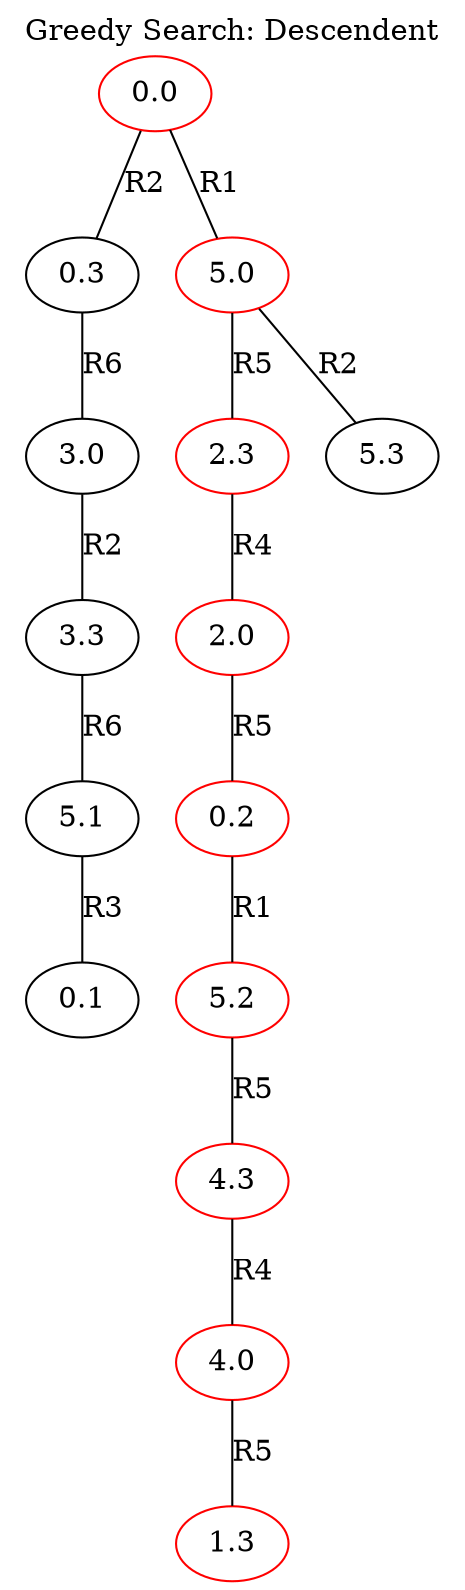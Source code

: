 strict graph G {
labelloc="t";
label="Greedy Search: Descendent";

0.0 -- 0.3[label= R2];
0.0 -- 5.0[label= R1];
5.0 -- 2.3[label= R5];
5.0 -- 5.3[label= R2];
2.3 -- 2.0[label= R4];
0.3 -- 3.0[label= R6];
3.0 -- 3.3[label= R2];
3.3 -- 5.1[label= R6];
5.1 -- 0.1[label= R3];
2.0 -- 0.2[label= R5];
0.2 -- 5.2[label= R1];
5.2 -- 4.3[label= R5];
4.3 -- 4.0[label= R4];
4.0 -- 1.3[label= R5];

	subgraph Solution {
	0.0 [color=red];
	5.0 [color=red];
	2.3 [color=red];
	2.0 [color=red];
	0.2 [color=red];
	5.2 [color=red];
	4.3 [color=red];
	4.0 [color=red];
	1.3 [color=red];
	}
}
